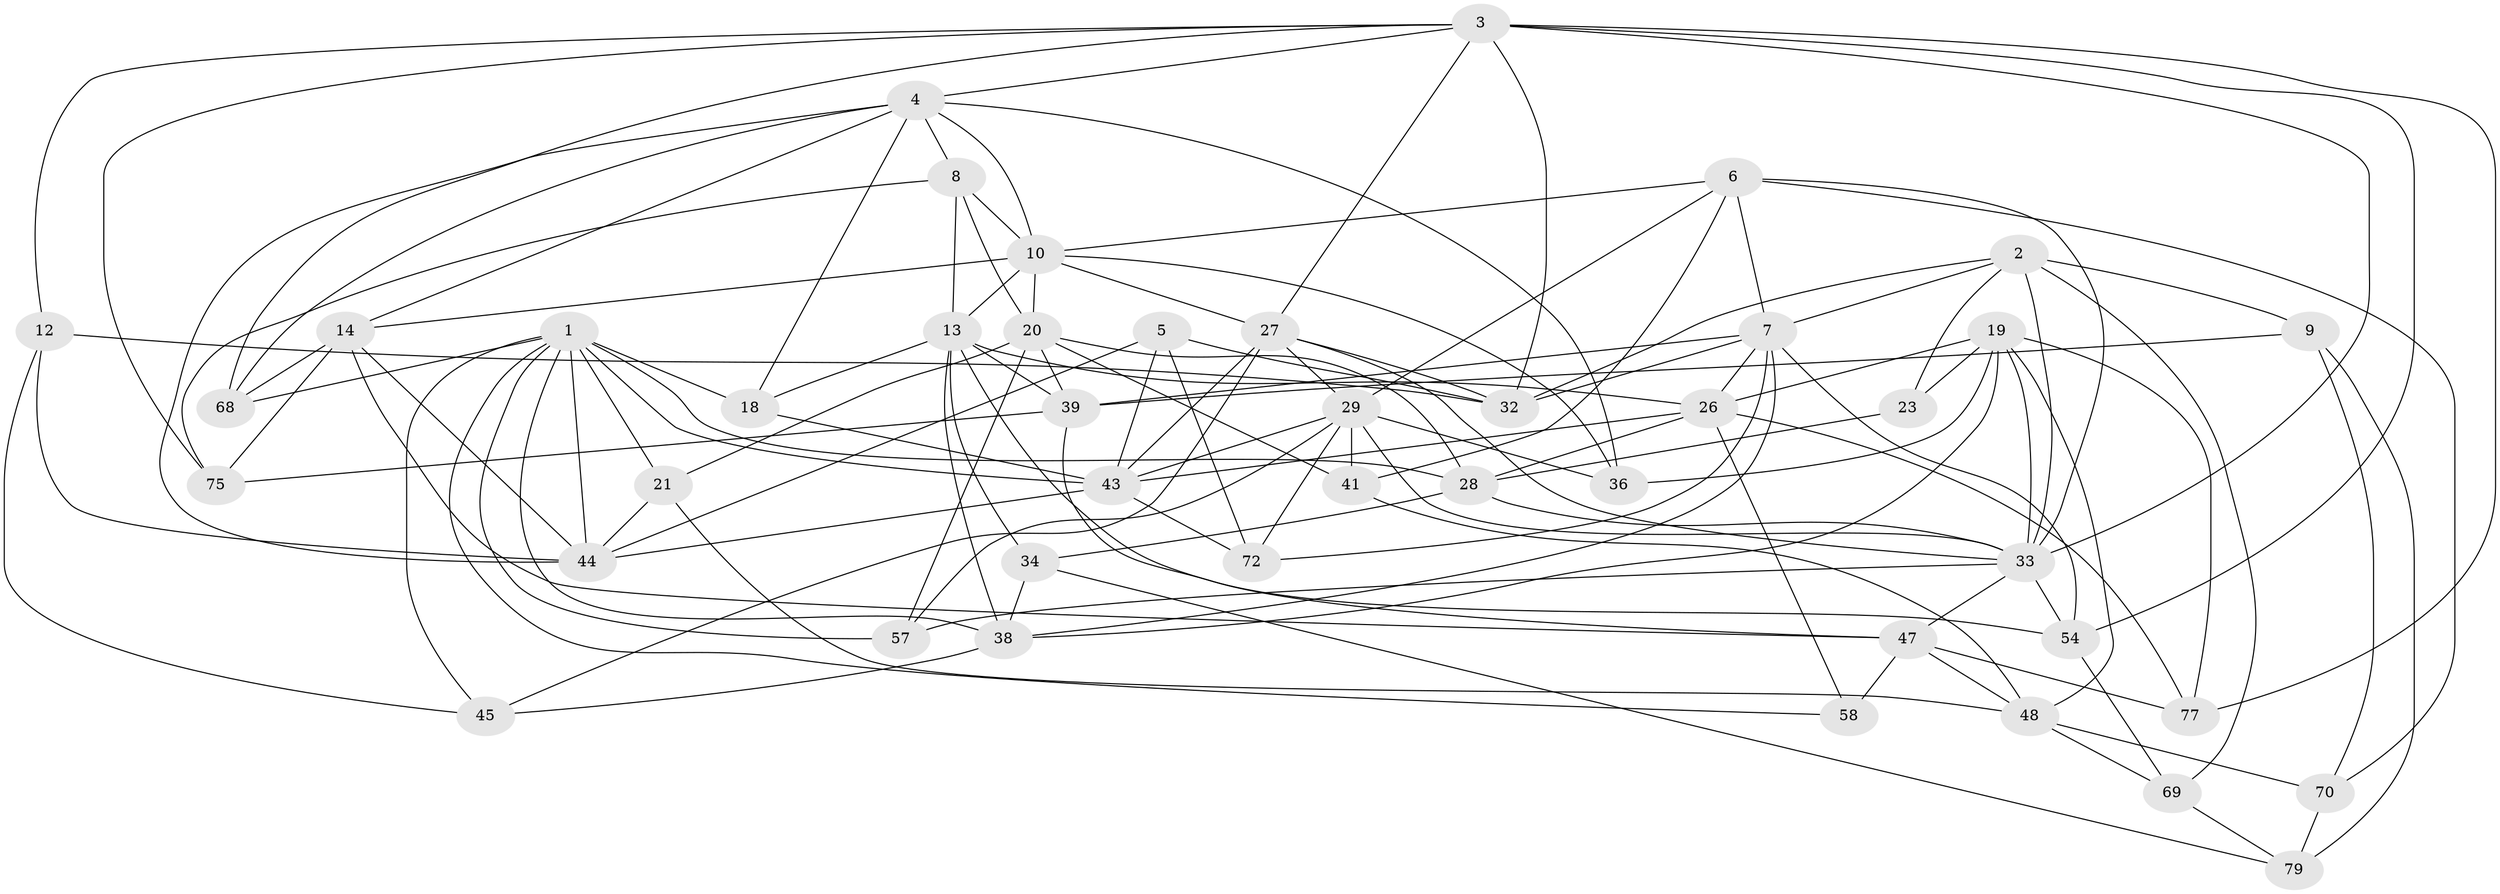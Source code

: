 // original degree distribution, {4: 1.0}
// Generated by graph-tools (version 1.1) at 2025/20/03/04/25 18:20:27]
// undirected, 44 vertices, 125 edges
graph export_dot {
graph [start="1"]
  node [color=gray90,style=filled];
  1 [super="+11+25"];
  2 [super="+22"];
  3 [super="+61+15"];
  4 [super="+86+76"];
  5;
  6 [super="+73"];
  7 [super="+66+81"];
  8 [super="+17"];
  9;
  10 [super="+85+49"];
  12;
  13 [super="+24+67"];
  14 [super="+30"];
  18;
  19 [super="+42"];
  20 [super="+37"];
  21;
  23;
  26 [super="+63"];
  27 [super="+64+65"];
  28 [super="+31"];
  29 [super="+53"];
  32 [super="+40"];
  33 [super="+51+35"];
  34;
  36;
  38 [super="+74"];
  39 [super="+56"];
  41;
  43 [super="+59+55"];
  44 [super="+50+83"];
  45;
  47 [super="+71"];
  48 [super="+52"];
  54 [super="+62"];
  57;
  58;
  68;
  69;
  70;
  72;
  75;
  77;
  79;
  1 -- 18;
  1 -- 44 [weight=2];
  1 -- 21;
  1 -- 38;
  1 -- 58;
  1 -- 28;
  1 -- 68;
  1 -- 57;
  1 -- 45;
  1 -- 43 [weight=2];
  2 -- 23;
  2 -- 32;
  2 -- 9;
  2 -- 33;
  2 -- 69;
  2 -- 7;
  3 -- 32;
  3 -- 27;
  3 -- 75;
  3 -- 68;
  3 -- 4;
  3 -- 54 [weight=2];
  3 -- 12;
  3 -- 77;
  3 -- 33;
  4 -- 18;
  4 -- 8;
  4 -- 68;
  4 -- 36;
  4 -- 10;
  4 -- 14;
  4 -- 44;
  5 -- 72;
  5 -- 32;
  5 -- 44;
  5 -- 43;
  6 -- 70;
  6 -- 41;
  6 -- 10;
  6 -- 29;
  6 -- 7;
  6 -- 33;
  7 -- 26;
  7 -- 38;
  7 -- 72;
  7 -- 54;
  7 -- 32;
  7 -- 39;
  8 -- 20 [weight=2];
  8 -- 10;
  8 -- 75;
  8 -- 13;
  9 -- 70;
  9 -- 79;
  9 -- 39;
  10 -- 20;
  10 -- 36;
  10 -- 13;
  10 -- 14;
  10 -- 27;
  12 -- 45;
  12 -- 32;
  12 -- 44;
  13 -- 38;
  13 -- 18;
  13 -- 34;
  13 -- 26;
  13 -- 54;
  13 -- 39;
  14 -- 47;
  14 -- 44;
  14 -- 75;
  14 -- 68;
  18 -- 43;
  19 -- 23 [weight=2];
  19 -- 26;
  19 -- 48;
  19 -- 36;
  19 -- 38;
  19 -- 77;
  19 -- 33;
  20 -- 41;
  20 -- 21;
  20 -- 39;
  20 -- 57;
  20 -- 28;
  21 -- 44;
  21 -- 48;
  23 -- 28;
  26 -- 28;
  26 -- 58 [weight=2];
  26 -- 77;
  26 -- 43;
  27 -- 43 [weight=2];
  27 -- 29;
  27 -- 32;
  27 -- 33;
  27 -- 45;
  28 -- 34;
  28 -- 33;
  29 -- 36;
  29 -- 72;
  29 -- 41;
  29 -- 57;
  29 -- 33;
  29 -- 43;
  33 -- 57;
  33 -- 54;
  33 -- 47;
  34 -- 79;
  34 -- 38;
  38 -- 45;
  39 -- 47;
  39 -- 75;
  41 -- 48;
  43 -- 72;
  43 -- 44;
  47 -- 58;
  47 -- 48;
  47 -- 77;
  48 -- 70;
  48 -- 69;
  54 -- 69;
  69 -- 79;
  70 -- 79;
}
